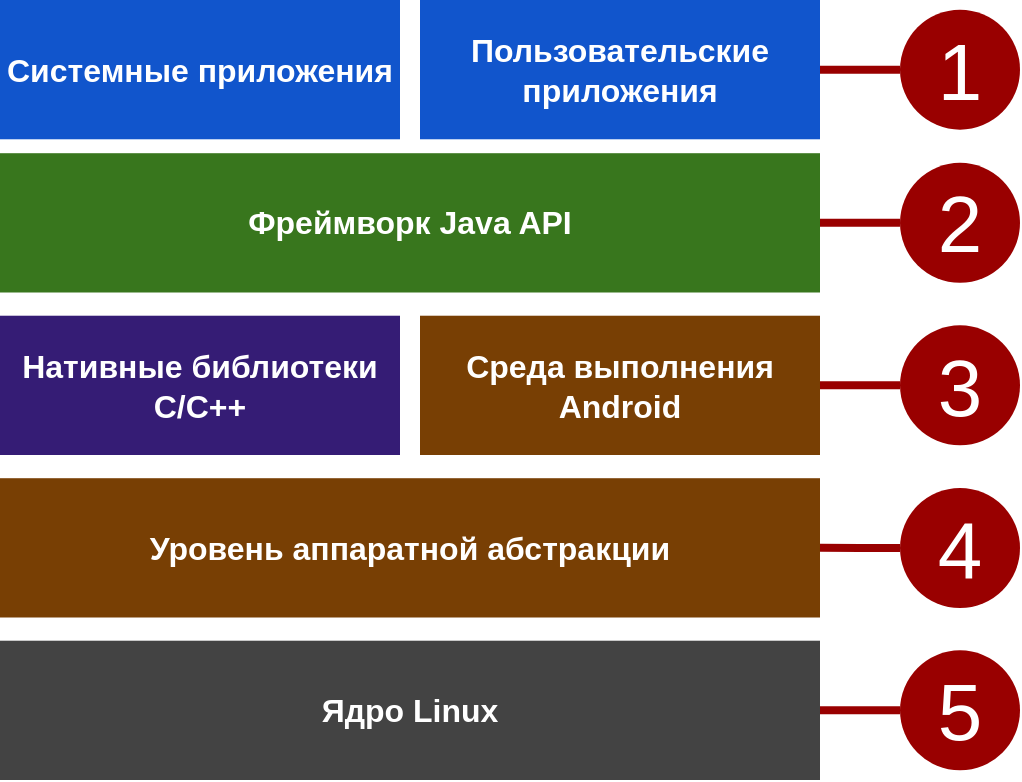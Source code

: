 <mxfile version="21.1.4" type="github">
  <diagram name="Страница 1" id="lY3FXg9a8nMghc8TCFdd">
    <mxGraphModel dx="1155" dy="653" grid="1" gridSize="10" guides="1" tooltips="1" connect="1" arrows="1" fold="1" page="1" pageScale="1" pageWidth="827" pageHeight="1169" math="0" shadow="0">
      <root>
        <mxCell id="0" />
        <mxCell id="1" parent="0" />
        <mxCell id="J73AXFIZa4UlH_KG2iZx-11" value="" style="group;fillColor=none;fontSize=14;" vertex="1" connectable="0" parent="1">
          <mxGeometry x="20" y="490" width="410" height="390" as="geometry" />
        </mxCell>
        <mxCell id="J73AXFIZa4UlH_KG2iZx-2" value="Системные приложения" style="rounded=0;whiteSpace=wrap;html=1;fontFamily=Helvetica;fontSize=16;fontStyle=1;labelBackgroundColor=none;fillColor=#1155cc;fontColor=#ffffff;strokeColor=none;" vertex="1" parent="J73AXFIZa4UlH_KG2iZx-11">
          <mxGeometry width="200" height="69.64" as="geometry" />
        </mxCell>
        <mxCell id="J73AXFIZa4UlH_KG2iZx-3" value="Пользовательские приложения" style="rounded=0;whiteSpace=wrap;html=1;fontFamily=Helvetica;fontSize=16;fontStyle=1;labelBackgroundColor=none;fillColor=#1155cc;fontColor=#ffffff;strokeColor=none;" vertex="1" parent="J73AXFIZa4UlH_KG2iZx-11">
          <mxGeometry x="210" width="200" height="69.64" as="geometry" />
        </mxCell>
        <mxCell id="J73AXFIZa4UlH_KG2iZx-4" value="Фреймворк Java API" style="rounded=0;whiteSpace=wrap;html=1;fontFamily=Helvetica;fontSize=16;fontStyle=1;fontColor=#ffffff;labelBackgroundColor=none;fillColor=#38761d;strokeColor=none;" vertex="1" parent="J73AXFIZa4UlH_KG2iZx-11">
          <mxGeometry y="76.607" width="410" height="69.643" as="geometry" />
        </mxCell>
        <mxCell id="J73AXFIZa4UlH_KG2iZx-6" value="Нативные библиотеки C/C++" style="rounded=0;whiteSpace=wrap;html=1;fontFamily=Helvetica;fontSize=16;fontStyle=1;fontColor=#ffffff;labelBackgroundColor=none;fillColor=#351c75;strokeColor=none;" vertex="1" parent="J73AXFIZa4UlH_KG2iZx-11">
          <mxGeometry y="157.86" width="200" height="69.64" as="geometry" />
        </mxCell>
        <mxCell id="J73AXFIZa4UlH_KG2iZx-7" value="Cреда выполнения Android" style="rounded=0;whiteSpace=wrap;html=1;fontFamily=Helvetica;fontSize=16;fontStyle=1;fontColor=#ffffff;labelBackgroundColor=none;strokeColor=none;fillColor=#783f04;" vertex="1" parent="J73AXFIZa4UlH_KG2iZx-11">
          <mxGeometry x="210" y="157.86" width="200" height="69.64" as="geometry" />
        </mxCell>
        <mxCell id="J73AXFIZa4UlH_KG2iZx-9" value="Уровень аппаратной абстракции" style="rounded=0;whiteSpace=wrap;html=1;fontFamily=Helvetica;fontSize=16;fontStyle=1;fontColor=#ffffff;labelBackgroundColor=none;strokeColor=none;fillColor=#783f04;" vertex="1" parent="J73AXFIZa4UlH_KG2iZx-11">
          <mxGeometry y="239.107" width="410" height="69.643" as="geometry" />
        </mxCell>
        <mxCell id="J73AXFIZa4UlH_KG2iZx-10" value="Ядро Linux" style="rounded=0;whiteSpace=wrap;html=1;fontFamily=Helvetica;fontSize=16;fontStyle=1;fontColor=#ffffff;labelBackgroundColor=none;strokeColor=none;fillColor=#434343;" vertex="1" parent="J73AXFIZa4UlH_KG2iZx-11">
          <mxGeometry y="320.357" width="410" height="69.643" as="geometry" />
        </mxCell>
        <mxCell id="J73AXFIZa4UlH_KG2iZx-25" value="" style="group" vertex="1" connectable="0" parent="1">
          <mxGeometry x="430" y="652.68" width="100" height="60" as="geometry" />
        </mxCell>
        <mxCell id="J73AXFIZa4UlH_KG2iZx-18" value="3" style="ellipse;whiteSpace=wrap;html=1;aspect=fixed;fontSize=40;fontColor=#FFFFFF;strokeColor=none;fillColor=#990000;" vertex="1" parent="J73AXFIZa4UlH_KG2iZx-25">
          <mxGeometry x="40" width="60" height="60" as="geometry" />
        </mxCell>
        <mxCell id="J73AXFIZa4UlH_KG2iZx-26" value="" style="group" vertex="1" connectable="0" parent="1">
          <mxGeometry x="430" y="740" width="100" height="60" as="geometry" />
        </mxCell>
        <mxCell id="J73AXFIZa4UlH_KG2iZx-20" value="4" style="ellipse;whiteSpace=wrap;html=1;aspect=fixed;fontSize=40;fontColor=#FFFFFF;strokeColor=none;fillColor=#990000;" vertex="1" parent="J73AXFIZa4UlH_KG2iZx-26">
          <mxGeometry x="40" y="-6" width="60" height="60" as="geometry" />
        </mxCell>
        <mxCell id="J73AXFIZa4UlH_KG2iZx-27" value="" style="group" vertex="1" connectable="0" parent="1">
          <mxGeometry x="430" y="815.18" width="100" height="60" as="geometry" />
        </mxCell>
        <mxCell id="J73AXFIZa4UlH_KG2iZx-22" value="5" style="ellipse;whiteSpace=wrap;html=1;aspect=fixed;fontSize=40;fontColor=#FFFFFF;strokeColor=none;fillColor=#990000;" vertex="1" parent="J73AXFIZa4UlH_KG2iZx-27">
          <mxGeometry x="40" width="60" height="60" as="geometry" />
        </mxCell>
        <mxCell id="J73AXFIZa4UlH_KG2iZx-28" value="" style="group" vertex="1" connectable="0" parent="1">
          <mxGeometry x="430" y="571.43" width="100" height="60" as="geometry" />
        </mxCell>
        <mxCell id="J73AXFIZa4UlH_KG2iZx-16" value="2" style="ellipse;whiteSpace=wrap;html=1;aspect=fixed;fontSize=40;fontColor=#FFFFFF;strokeColor=none;fillColor=#990000;" vertex="1" parent="J73AXFIZa4UlH_KG2iZx-28">
          <mxGeometry x="40" width="60" height="60" as="geometry" />
        </mxCell>
        <mxCell id="J73AXFIZa4UlH_KG2iZx-29" value="" style="group" vertex="1" connectable="0" parent="1">
          <mxGeometry x="470" y="494.82" width="60" height="60" as="geometry" />
        </mxCell>
        <mxCell id="J73AXFIZa4UlH_KG2iZx-30" value="" style="group" vertex="1" connectable="0" parent="J73AXFIZa4UlH_KG2iZx-29">
          <mxGeometry width="60" height="60" as="geometry" />
        </mxCell>
        <mxCell id="J73AXFIZa4UlH_KG2iZx-23" value="" style="group" vertex="1" connectable="0" parent="J73AXFIZa4UlH_KG2iZx-30">
          <mxGeometry width="60" height="60" as="geometry" />
        </mxCell>
        <mxCell id="J73AXFIZa4UlH_KG2iZx-13" value="1" style="ellipse;whiteSpace=wrap;html=1;aspect=fixed;fontSize=40;fontColor=#FFFFFF;strokeColor=none;fillColor=#990000;" vertex="1" parent="J73AXFIZa4UlH_KG2iZx-23">
          <mxGeometry width="60" height="60" as="geometry" />
        </mxCell>
        <mxCell id="J73AXFIZa4UlH_KG2iZx-14" style="edgeStyle=orthogonalEdgeStyle;rounded=0;orthogonalLoop=1;jettySize=auto;html=1;exitX=0;exitY=0.5;exitDx=0;exitDy=0;startArrow=none;startFill=0;endArrow=none;endFill=0;strokeWidth=4;strokeColor=#990000;" edge="1" parent="J73AXFIZa4UlH_KG2iZx-30" source="J73AXFIZa4UlH_KG2iZx-13" target="J73AXFIZa4UlH_KG2iZx-3">
          <mxGeometry relative="1" as="geometry" />
        </mxCell>
        <mxCell id="J73AXFIZa4UlH_KG2iZx-15" style="edgeStyle=orthogonalEdgeStyle;rounded=0;orthogonalLoop=1;jettySize=auto;html=1;exitX=0;exitY=0.5;exitDx=0;exitDy=0;startArrow=none;startFill=0;endArrow=none;endFill=0;strokeWidth=4;strokeColor=#990000;" edge="1" source="J73AXFIZa4UlH_KG2iZx-16" parent="1" target="J73AXFIZa4UlH_KG2iZx-4">
          <mxGeometry relative="1" as="geometry">
            <mxPoint x="430" y="600.18" as="targetPoint" />
          </mxGeometry>
        </mxCell>
        <mxCell id="J73AXFIZa4UlH_KG2iZx-17" style="edgeStyle=orthogonalEdgeStyle;rounded=0;orthogonalLoop=1;jettySize=auto;html=1;exitX=0;exitY=0.5;exitDx=0;exitDy=0;startArrow=none;startFill=0;endArrow=none;endFill=0;strokeWidth=4;strokeColor=#990000;" edge="1" source="J73AXFIZa4UlH_KG2iZx-18" parent="1" target="J73AXFIZa4UlH_KG2iZx-7">
          <mxGeometry relative="1" as="geometry">
            <mxPoint x="430" y="680.18" as="targetPoint" />
          </mxGeometry>
        </mxCell>
        <mxCell id="J73AXFIZa4UlH_KG2iZx-19" style="edgeStyle=orthogonalEdgeStyle;rounded=0;orthogonalLoop=1;jettySize=auto;html=1;exitX=0;exitY=0.5;exitDx=0;exitDy=0;startArrow=none;startFill=0;endArrow=none;endFill=0;strokeWidth=4;strokeColor=#990000;entryX=1;entryY=0.5;entryDx=0;entryDy=0;" edge="1" source="J73AXFIZa4UlH_KG2iZx-20" parent="1" target="J73AXFIZa4UlH_KG2iZx-9">
          <mxGeometry relative="1" as="geometry">
            <mxPoint x="430" y="760.18" as="targetPoint" />
          </mxGeometry>
        </mxCell>
        <mxCell id="J73AXFIZa4UlH_KG2iZx-21" style="edgeStyle=orthogonalEdgeStyle;rounded=0;orthogonalLoop=1;jettySize=auto;html=1;exitX=0;exitY=0.5;exitDx=0;exitDy=0;startArrow=none;startFill=0;endArrow=none;endFill=0;strokeWidth=4;strokeColor=#990000;" edge="1" source="J73AXFIZa4UlH_KG2iZx-22" parent="1" target="J73AXFIZa4UlH_KG2iZx-10">
          <mxGeometry relative="1" as="geometry">
            <mxPoint x="430" y="840.18" as="targetPoint" />
          </mxGeometry>
        </mxCell>
      </root>
    </mxGraphModel>
  </diagram>
</mxfile>
